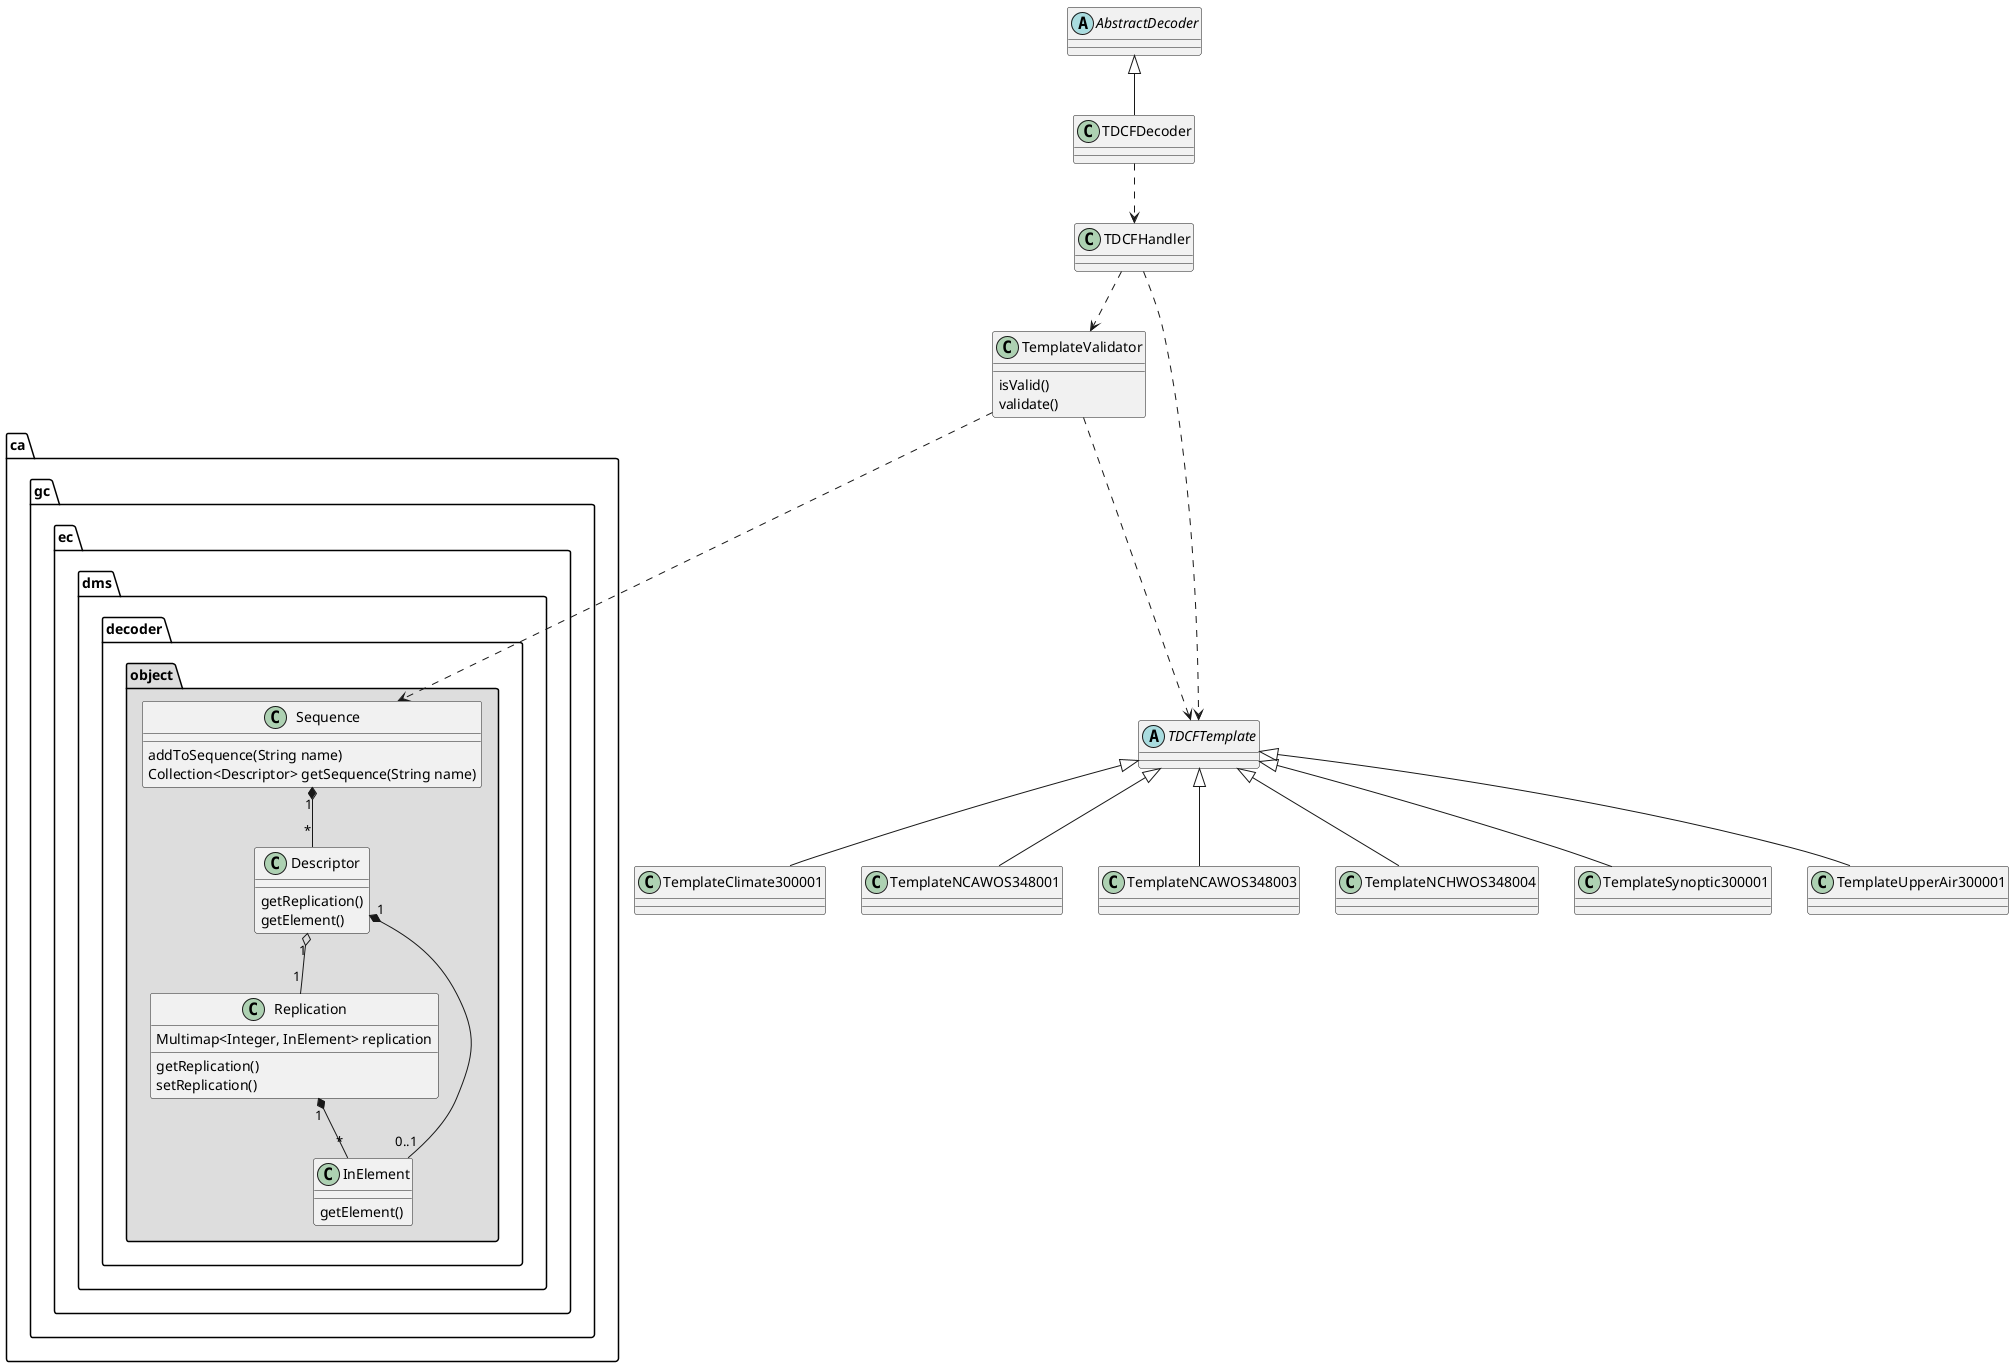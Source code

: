 {
  "sha1": "mrfyht5f6a0ntt76omgrjrmpaw3wvl1",
  "insertion": {
    "when": "2024-06-03T18:59:35.552Z",
    "user": "plantuml@gmail.com"
  }
}
@startuml
abstract AbstractDecoder
abstract TDCFTemplate
AbstractDecoder <|-- TDCFDecoder
TDCFDecoder ..> TDCFHandler
TDCFHandler ..> TDCFTemplate
TDCFHandler ..> TemplateValidator
TemplateValidator ..> TDCFTemplate
package ca.gc.ec.dms.decoder.object #DDDDDD {

Sequence "1" *-- "*" Descriptor

Descriptor "1" o-- "1" Replication

Descriptor "1" *-- "0..1" InElement

Replication "1" *-- "*" InElement

}

TemplateValidator ..> Sequence

TDCFTemplate <|-- TemplateClimate300001
TDCFTemplate <|-- TemplateNCAWOS348001
TDCFTemplate <|-- TemplateNCAWOS348003
TDCFTemplate <|-- TemplateNCHWOS348004
TDCFTemplate <|-- TemplateSynoptic300001
TDCFTemplate <|-- TemplateUpperAir300001

TemplateValidator : isValid()

TemplateValidator : validate()

Replication : Multimap<Integer, InElement> replication
Replication : getReplication()
Replication : setReplication()
InElement : getElement()
Descriptor : getReplication()
Descriptor : getElement()
Sequence : addToSequence(String name)
Sequence : Collection<Descriptor> getSequence(String name)

@enduml

